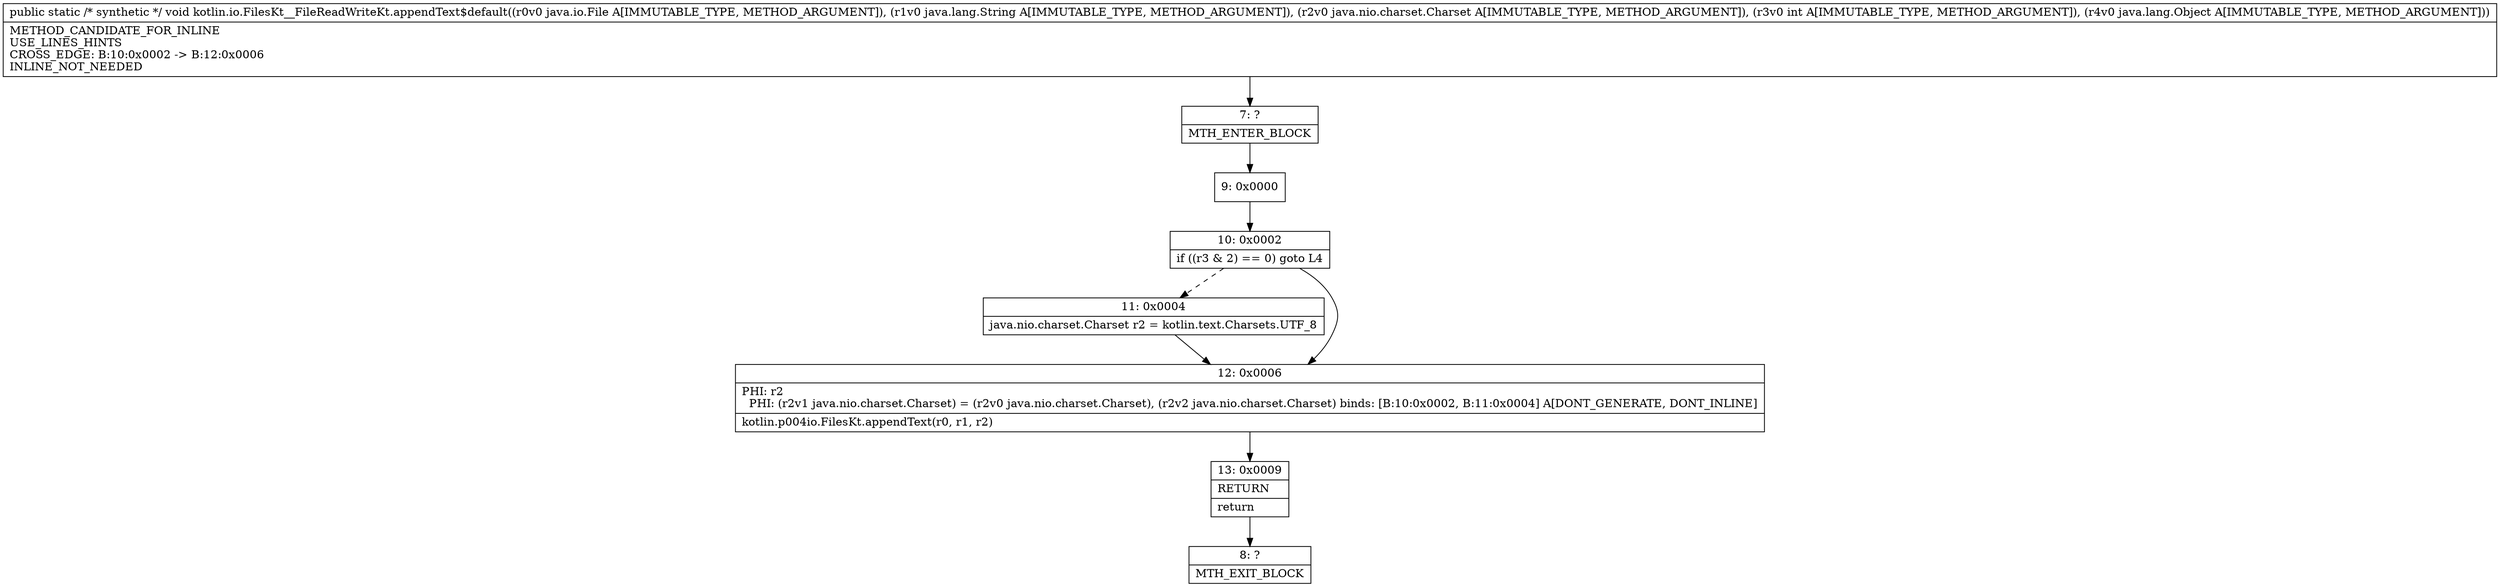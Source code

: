 digraph "CFG forkotlin.io.FilesKt__FileReadWriteKt.appendText$default(Ljava\/io\/File;Ljava\/lang\/String;Ljava\/nio\/charset\/Charset;ILjava\/lang\/Object;)V" {
Node_7 [shape=record,label="{7\:\ ?|MTH_ENTER_BLOCK\l}"];
Node_9 [shape=record,label="{9\:\ 0x0000}"];
Node_10 [shape=record,label="{10\:\ 0x0002|if ((r3 & 2) == 0) goto L4\l}"];
Node_11 [shape=record,label="{11\:\ 0x0004|java.nio.charset.Charset r2 = kotlin.text.Charsets.UTF_8\l}"];
Node_12 [shape=record,label="{12\:\ 0x0006|PHI: r2 \l  PHI: (r2v1 java.nio.charset.Charset) = (r2v0 java.nio.charset.Charset), (r2v2 java.nio.charset.Charset) binds: [B:10:0x0002, B:11:0x0004] A[DONT_GENERATE, DONT_INLINE]\l|kotlin.p004io.FilesKt.appendText(r0, r1, r2)\l}"];
Node_13 [shape=record,label="{13\:\ 0x0009|RETURN\l|return\l}"];
Node_8 [shape=record,label="{8\:\ ?|MTH_EXIT_BLOCK\l}"];
MethodNode[shape=record,label="{public static \/* synthetic *\/ void kotlin.io.FilesKt__FileReadWriteKt.appendText$default((r0v0 java.io.File A[IMMUTABLE_TYPE, METHOD_ARGUMENT]), (r1v0 java.lang.String A[IMMUTABLE_TYPE, METHOD_ARGUMENT]), (r2v0 java.nio.charset.Charset A[IMMUTABLE_TYPE, METHOD_ARGUMENT]), (r3v0 int A[IMMUTABLE_TYPE, METHOD_ARGUMENT]), (r4v0 java.lang.Object A[IMMUTABLE_TYPE, METHOD_ARGUMENT]))  | METHOD_CANDIDATE_FOR_INLINE\lUSE_LINES_HINTS\lCROSS_EDGE: B:10:0x0002 \-\> B:12:0x0006\lINLINE_NOT_NEEDED\l}"];
MethodNode -> Node_7;Node_7 -> Node_9;
Node_9 -> Node_10;
Node_10 -> Node_11[style=dashed];
Node_10 -> Node_12;
Node_11 -> Node_12;
Node_12 -> Node_13;
Node_13 -> Node_8;
}


